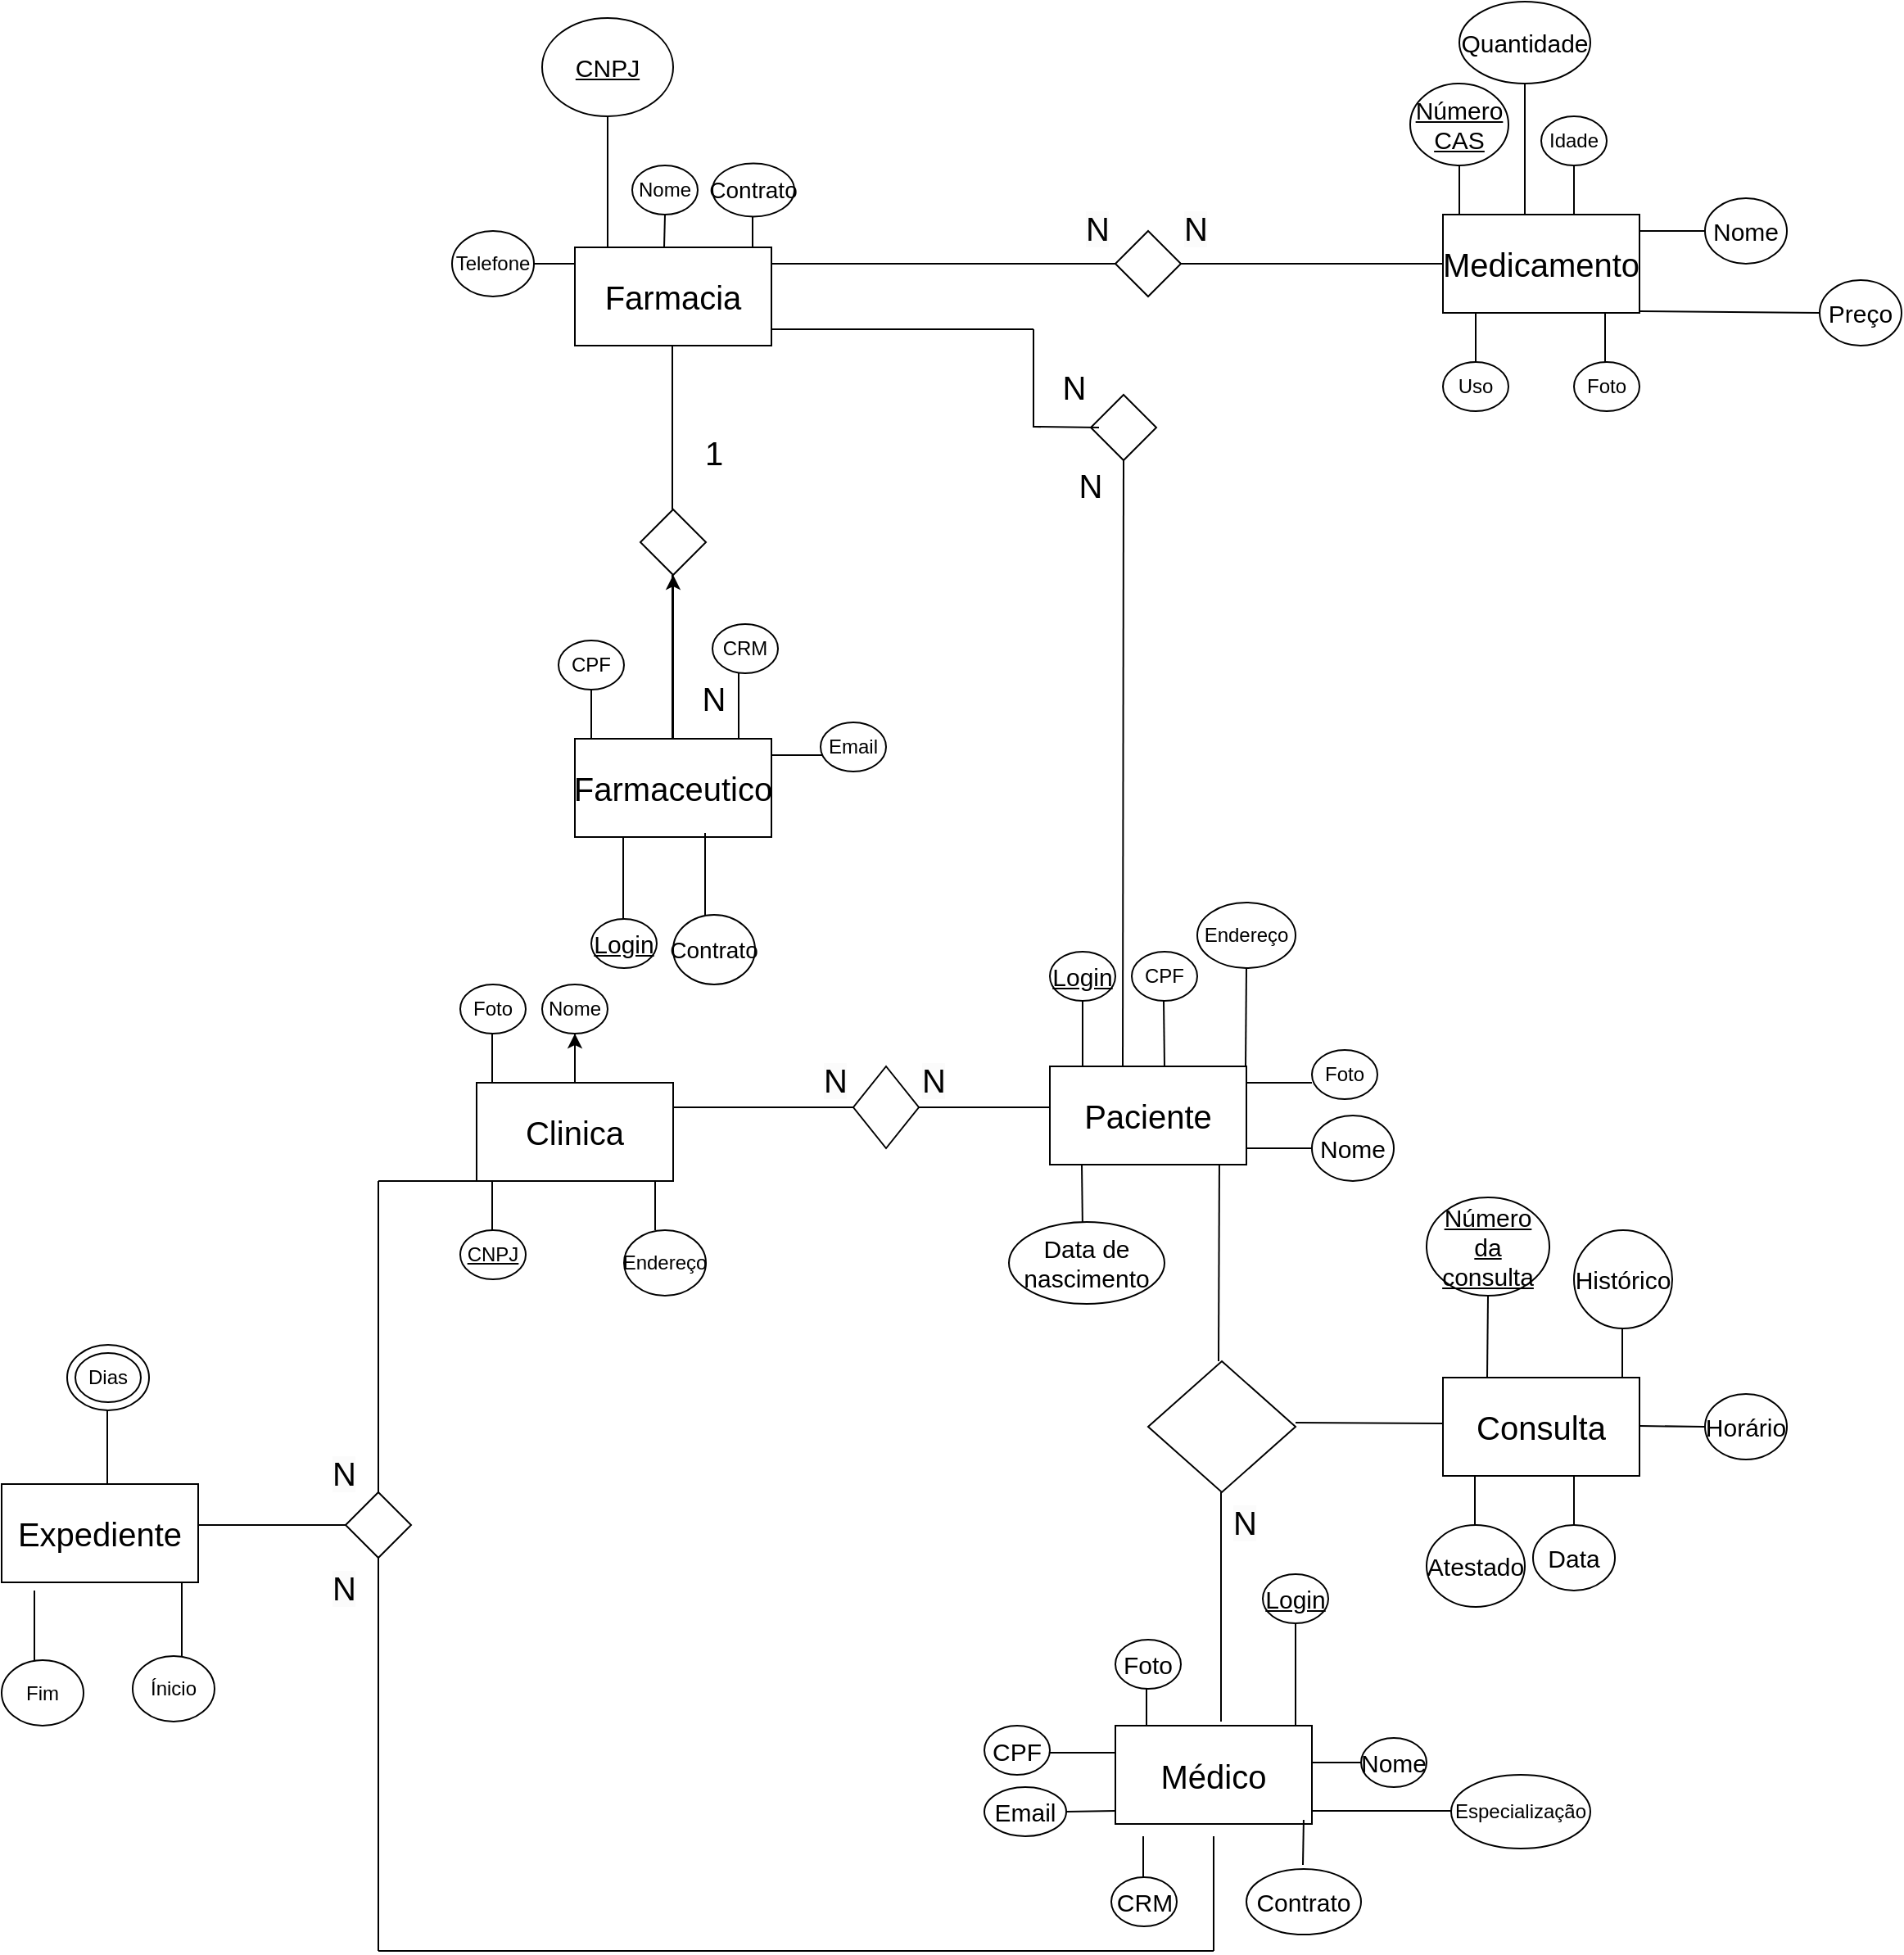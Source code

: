 <mxfile version="21.7.5" type="google">
  <diagram name="Página-1" id="SZbrt6W7kSed7yBIBF_c">
    <mxGraphModel grid="1" page="1" gridSize="10" guides="1" tooltips="1" connect="1" arrows="1" fold="1" pageScale="1" pageWidth="2500" pageHeight="2500" math="0" shadow="0">
      <root>
        <mxCell id="0" />
        <mxCell id="1" parent="0" />
        <mxCell id="m9rpBUw8iEtiCOr8ePLz-1" value="" style="rounded=0;whiteSpace=wrap;html=1;" vertex="1" parent="1">
          <mxGeometry x="330" y="450" width="120" height="60" as="geometry" />
        </mxCell>
        <mxCell id="m9rpBUw8iEtiCOr8ePLz-5" value="" style="edgeStyle=orthogonalEdgeStyle;rounded=0;orthogonalLoop=1;jettySize=auto;html=1;" edge="1" parent="1" source="m9rpBUw8iEtiCOr8ePLz-2" target="m9rpBUw8iEtiCOr8ePLz-4">
          <mxGeometry relative="1" as="geometry" />
        </mxCell>
        <mxCell id="m9rpBUw8iEtiCOr8ePLz-2" value="&lt;font style=&quot;font-size: 20px;&quot;&gt;Farmaceutico&lt;br&gt;&lt;/font&gt;" style="rounded=0;whiteSpace=wrap;html=1;" vertex="1" parent="1">
          <mxGeometry x="330" y="450" width="120" height="60" as="geometry" />
        </mxCell>
        <mxCell id="m9rpBUw8iEtiCOr8ePLz-3" value="" style="endArrow=none;html=1;rounded=0;" edge="1" parent="1">
          <mxGeometry width="50" height="50" relative="1" as="geometry">
            <mxPoint x="389.5" y="450" as="sourcePoint" />
            <mxPoint x="389.5" y="350" as="targetPoint" />
          </mxGeometry>
        </mxCell>
        <mxCell id="m9rpBUw8iEtiCOr8ePLz-4" value="" style="rhombus;whiteSpace=wrap;html=1;" vertex="1" parent="1">
          <mxGeometry x="370" y="310" width="40" height="40" as="geometry" />
        </mxCell>
        <mxCell id="m9rpBUw8iEtiCOr8ePLz-6" value="&lt;font style=&quot;font-size: 20px;&quot;&gt;N&lt;/font&gt;" style="text;strokeColor=none;align=center;fillColor=none;html=1;verticalAlign=middle;whiteSpace=wrap;rounded=0;" vertex="1" parent="1">
          <mxGeometry x="380" y="400" width="70" height="50" as="geometry" />
        </mxCell>
        <mxCell id="m9rpBUw8iEtiCOr8ePLz-8" value="&lt;span style=&quot;font-size: 20px;&quot;&gt;1&lt;/span&gt;" style="text;strokeColor=none;align=center;fillColor=none;html=1;verticalAlign=middle;whiteSpace=wrap;rounded=0;" vertex="1" parent="1">
          <mxGeometry x="380" y="250" width="70" height="50" as="geometry" />
        </mxCell>
        <mxCell id="m9rpBUw8iEtiCOr8ePLz-9" value="" style="endArrow=none;html=1;rounded=0;" edge="1" parent="1">
          <mxGeometry width="50" height="50" relative="1" as="geometry">
            <mxPoint x="389.5" y="310" as="sourcePoint" />
            <mxPoint x="389.5" y="210" as="targetPoint" />
          </mxGeometry>
        </mxCell>
        <mxCell id="m9rpBUw8iEtiCOr8ePLz-11" value="&lt;font style=&quot;font-size: 20px;&quot;&gt;Farmacia&lt;br&gt;&lt;/font&gt;" style="rounded=0;whiteSpace=wrap;html=1;" vertex="1" parent="1">
          <mxGeometry x="330" y="150" width="120" height="60" as="geometry" />
        </mxCell>
        <mxCell id="m9rpBUw8iEtiCOr8ePLz-17" value="" style="endArrow=none;html=1;rounded=0;entryX=0.5;entryY=1;entryDx=0;entryDy=0;" edge="1" parent="1" target="m9rpBUw8iEtiCOr8ePLz-18">
          <mxGeometry width="50" height="50" relative="1" as="geometry">
            <mxPoint x="350" y="150" as="sourcePoint" />
            <mxPoint x="350" y="120" as="targetPoint" />
          </mxGeometry>
        </mxCell>
        <mxCell id="m9rpBUw8iEtiCOr8ePLz-18" value="&lt;span style=&quot;font-size: 15px;&quot;&gt;&lt;u&gt;CNPJ&lt;/u&gt;&lt;/span&gt;" style="ellipse;whiteSpace=wrap;html=1;" vertex="1" parent="1">
          <mxGeometry x="310" y="10" width="80" height="60" as="geometry" />
        </mxCell>
        <mxCell id="m9rpBUw8iEtiCOr8ePLz-20" value="" style="endArrow=none;html=1;rounded=0;" edge="1" parent="1" target="m9rpBUw8iEtiCOr8ePLz-21">
          <mxGeometry width="50" height="50" relative="1" as="geometry">
            <mxPoint x="340" y="450" as="sourcePoint" />
            <mxPoint x="340" y="410" as="targetPoint" />
          </mxGeometry>
        </mxCell>
        <mxCell id="m9rpBUw8iEtiCOr8ePLz-21" value="CPF" style="ellipse;whiteSpace=wrap;html=1;" vertex="1" parent="1">
          <mxGeometry x="320" y="390" width="40" height="30" as="geometry" />
        </mxCell>
        <mxCell id="m9rpBUw8iEtiCOr8ePLz-24" value="" style="endArrow=none;html=1;rounded=0;" edge="1" parent="1">
          <mxGeometry width="50" height="50" relative="1" as="geometry">
            <mxPoint x="359.5" y="560" as="sourcePoint" />
            <mxPoint x="359.5" y="510" as="targetPoint" />
          </mxGeometry>
        </mxCell>
        <mxCell id="m9rpBUw8iEtiCOr8ePLz-25" value="&lt;font style=&quot;font-size: 14px;&quot;&gt;Contrato&lt;/font&gt;" style="ellipse;whiteSpace=wrap;html=1;" vertex="1" parent="1">
          <mxGeometry x="390" y="557.5" width="50" height="42.5" as="geometry" />
        </mxCell>
        <mxCell id="m9rpBUw8iEtiCOr8ePLz-26" value="&lt;font style=&quot;font-size: 15px;&quot;&gt;&lt;u&gt;Login&lt;/u&gt;&lt;/font&gt;" style="ellipse;whiteSpace=wrap;html=1;" vertex="1" parent="1">
          <mxGeometry x="340" y="560" width="40" height="30" as="geometry" />
        </mxCell>
        <mxCell id="m9rpBUw8iEtiCOr8ePLz-27" value="" style="endArrow=none;html=1;rounded=0;" edge="1" parent="1">
          <mxGeometry width="50" height="50" relative="1" as="geometry">
            <mxPoint x="409.5" y="557.5" as="sourcePoint" />
            <mxPoint x="409.5" y="507.5" as="targetPoint" />
          </mxGeometry>
        </mxCell>
        <mxCell id="m9rpBUw8iEtiCOr8ePLz-30" value="" style="endArrow=none;html=1;rounded=0;" edge="1" parent="1">
          <mxGeometry width="50" height="50" relative="1" as="geometry">
            <mxPoint x="430" y="450" as="sourcePoint" />
            <mxPoint x="430" y="410" as="targetPoint" />
          </mxGeometry>
        </mxCell>
        <mxCell id="m9rpBUw8iEtiCOr8ePLz-31" value="CRM" style="ellipse;whiteSpace=wrap;html=1;" vertex="1" parent="1">
          <mxGeometry x="414" y="380" width="40" height="30" as="geometry" />
        </mxCell>
        <mxCell id="m9rpBUw8iEtiCOr8ePLz-32" value="" style="endArrow=none;html=1;rounded=0;" edge="1" parent="1">
          <mxGeometry width="50" height="50" relative="1" as="geometry">
            <mxPoint x="450" y="460" as="sourcePoint" />
            <mxPoint x="490" y="460" as="targetPoint" />
          </mxGeometry>
        </mxCell>
        <mxCell id="m9rpBUw8iEtiCOr8ePLz-34" value="Email" style="ellipse;whiteSpace=wrap;html=1;" vertex="1" parent="1">
          <mxGeometry x="480" y="440" width="40" height="30" as="geometry" />
        </mxCell>
        <mxCell id="m9rpBUw8iEtiCOr8ePLz-52" value="" style="edgeStyle=orthogonalEdgeStyle;rounded=0;orthogonalLoop=1;jettySize=auto;html=1;" edge="1" parent="1" source="m9rpBUw8iEtiCOr8ePLz-42" target="m9rpBUw8iEtiCOr8ePLz-47">
          <mxGeometry relative="1" as="geometry" />
        </mxCell>
        <mxCell id="m9rpBUw8iEtiCOr8ePLz-42" value="&lt;font style=&quot;font-size: 20px;&quot;&gt;Clinica&lt;br&gt;&lt;/font&gt;" style="rounded=0;whiteSpace=wrap;html=1;" vertex="1" parent="1">
          <mxGeometry x="270" y="660" width="120" height="60" as="geometry" />
        </mxCell>
        <mxCell id="m9rpBUw8iEtiCOr8ePLz-43" value="" style="endArrow=none;html=1;rounded=0;" edge="1" parent="1">
          <mxGeometry width="50" height="50" relative="1" as="geometry">
            <mxPoint x="279.5" y="660" as="sourcePoint" />
            <mxPoint x="279.5" y="630" as="targetPoint" />
          </mxGeometry>
        </mxCell>
        <mxCell id="m9rpBUw8iEtiCOr8ePLz-45" value="Foto" style="ellipse;whiteSpace=wrap;html=1;" vertex="1" parent="1">
          <mxGeometry x="260" y="600" width="40" height="30" as="geometry" />
        </mxCell>
        <mxCell id="m9rpBUw8iEtiCOr8ePLz-47" value="Nome" style="ellipse;whiteSpace=wrap;html=1;" vertex="1" parent="1">
          <mxGeometry x="310" y="600" width="40" height="30" as="geometry" />
        </mxCell>
        <mxCell id="m9rpBUw8iEtiCOr8ePLz-50" value="" style="endArrow=none;html=1;rounded=0;verticalAlign=middle;labelBorderColor=default;" edge="1" parent="1">
          <mxGeometry width="50" height="50" relative="1" as="geometry">
            <mxPoint x="330" y="660" as="sourcePoint" />
            <mxPoint x="330" y="630" as="targetPoint" />
            <Array as="points" />
          </mxGeometry>
        </mxCell>
        <mxCell id="m9rpBUw8iEtiCOr8ePLz-51" value="Endereço" style="ellipse;whiteSpace=wrap;html=1;" vertex="1" parent="1">
          <mxGeometry x="360" y="750" width="50" height="40" as="geometry" />
        </mxCell>
        <mxCell id="m9rpBUw8iEtiCOr8ePLz-53" value="" style="endArrow=none;html=1;rounded=0;" edge="1" parent="1">
          <mxGeometry width="50" height="50" relative="1" as="geometry">
            <mxPoint x="379" y="750" as="sourcePoint" />
            <mxPoint x="379" y="720" as="targetPoint" />
          </mxGeometry>
        </mxCell>
        <mxCell id="m9rpBUw8iEtiCOr8ePLz-57" value="" style="endArrow=none;html=1;rounded=0;" edge="1" parent="1">
          <mxGeometry width="50" height="50" relative="1" as="geometry">
            <mxPoint x="279.5" y="750" as="sourcePoint" />
            <mxPoint x="279.5" y="720" as="targetPoint" />
          </mxGeometry>
        </mxCell>
        <mxCell id="m9rpBUw8iEtiCOr8ePLz-58" value="&lt;u&gt;CNPJ&lt;/u&gt;" style="ellipse;whiteSpace=wrap;html=1;" vertex="1" parent="1">
          <mxGeometry x="260" y="750" width="40" height="30" as="geometry" />
        </mxCell>
        <mxCell id="m9rpBUw8iEtiCOr8ePLz-87" value="" style="endArrow=none;html=1;rounded=0;" edge="1" parent="1" source="m9rpBUw8iEtiCOr8ePLz-88">
          <mxGeometry width="50" height="50" relative="1" as="geometry">
            <mxPoint x="450" y="160" as="sourcePoint" />
            <mxPoint x="860" y="160" as="targetPoint" />
          </mxGeometry>
        </mxCell>
        <mxCell id="m9rpBUw8iEtiCOr8ePLz-89" value="" style="endArrow=none;html=1;rounded=0;" edge="1" parent="1" target="m9rpBUw8iEtiCOr8ePLz-88">
          <mxGeometry width="50" height="50" relative="1" as="geometry">
            <mxPoint x="450" y="160" as="sourcePoint" />
            <mxPoint x="860" y="160" as="targetPoint" />
          </mxGeometry>
        </mxCell>
        <mxCell id="m9rpBUw8iEtiCOr8ePLz-88" value="" style="rhombus;whiteSpace=wrap;html=1;" vertex="1" parent="1">
          <mxGeometry x="660" y="140" width="40" height="40" as="geometry" />
        </mxCell>
        <mxCell id="m9rpBUw8iEtiCOr8ePLz-91" value="&lt;span style=&quot;color: rgb(0, 0, 0); font-family: Helvetica; font-size: 20px; font-style: normal; font-variant-ligatures: normal; font-variant-caps: normal; font-weight: 400; letter-spacing: normal; orphans: 2; text-align: center; text-indent: 0px; text-transform: none; widows: 2; word-spacing: 0px; -webkit-text-stroke-width: 0px; background-color: rgb(251, 251, 251); text-decoration-thickness: initial; text-decoration-style: initial; text-decoration-color: initial; float: none; display: inline !important;&quot;&gt;N&lt;/span&gt;" style="text;whiteSpace=wrap;html=1;" vertex="1" parent="1">
          <mxGeometry x="640" y="120" width="50" height="50" as="geometry" />
        </mxCell>
        <mxCell id="m9rpBUw8iEtiCOr8ePLz-92" value="&lt;span style=&quot;color: rgb(0, 0, 0); font-family: Helvetica; font-size: 20px; font-style: normal; font-variant-ligatures: normal; font-variant-caps: normal; font-weight: 400; letter-spacing: normal; orphans: 2; text-align: center; text-indent: 0px; text-transform: none; widows: 2; word-spacing: 0px; -webkit-text-stroke-width: 0px; background-color: rgb(251, 251, 251); text-decoration-thickness: initial; text-decoration-style: initial; text-decoration-color: initial; float: none; display: inline !important;&quot;&gt;N&lt;/span&gt;" style="text;whiteSpace=wrap;html=1;" vertex="1" parent="1">
          <mxGeometry x="700" y="120" width="50" height="50" as="geometry" />
        </mxCell>
        <mxCell id="m9rpBUw8iEtiCOr8ePLz-93" value="&lt;font style=&quot;font-size: 20px;&quot;&gt;Medicamento&lt;br&gt;&lt;/font&gt;" style="rounded=0;whiteSpace=wrap;html=1;" vertex="1" parent="1">
          <mxGeometry x="860" y="130" width="120" height="60" as="geometry" />
        </mxCell>
        <mxCell id="m9rpBUw8iEtiCOr8ePLz-94" value="" style="endArrow=none;html=1;rounded=0;" edge="1" parent="1">
          <mxGeometry width="50" height="50" relative="1" as="geometry">
            <mxPoint x="870" y="130" as="sourcePoint" />
            <mxPoint x="870" y="100" as="targetPoint" />
          </mxGeometry>
        </mxCell>
        <mxCell id="m9rpBUw8iEtiCOr8ePLz-96" value="&lt;span style=&quot;font-size: 15px;&quot;&gt;&lt;u&gt;Número CAS&lt;/u&gt;&lt;/span&gt;" style="ellipse;whiteSpace=wrap;html=1;" vertex="1" parent="1">
          <mxGeometry x="840" y="50" width="60" height="50" as="geometry" />
        </mxCell>
        <mxCell id="m9rpBUw8iEtiCOr8ePLz-97" value="" style="endArrow=none;html=1;rounded=0;" edge="1" parent="1">
          <mxGeometry width="50" height="50" relative="1" as="geometry">
            <mxPoint x="940" y="130" as="sourcePoint" />
            <mxPoint x="940" y="100" as="targetPoint" />
          </mxGeometry>
        </mxCell>
        <mxCell id="m9rpBUw8iEtiCOr8ePLz-100" value="Idade" style="ellipse;whiteSpace=wrap;html=1;" vertex="1" parent="1">
          <mxGeometry x="920" y="70" width="40" height="30" as="geometry" />
        </mxCell>
        <mxCell id="m9rpBUw8iEtiCOr8ePLz-101" value="&lt;span style=&quot;font-size: 15px;&quot;&gt;Quantidade&lt;/span&gt;" style="ellipse;whiteSpace=wrap;html=1;" vertex="1" parent="1">
          <mxGeometry x="870" width="80" height="50" as="geometry" />
        </mxCell>
        <mxCell id="m9rpBUw8iEtiCOr8ePLz-102" value="" style="endArrow=none;html=1;rounded=0;entryX=0.5;entryY=1;entryDx=0;entryDy=0;" edge="1" parent="1" target="m9rpBUw8iEtiCOr8ePLz-101">
          <mxGeometry width="50" height="50" relative="1" as="geometry">
            <mxPoint x="910" y="130" as="sourcePoint" />
            <mxPoint x="910" y="60" as="targetPoint" />
          </mxGeometry>
        </mxCell>
        <mxCell id="m9rpBUw8iEtiCOr8ePLz-103" value="" style="endArrow=none;html=1;rounded=0;" edge="1" parent="1">
          <mxGeometry width="50" height="50" relative="1" as="geometry">
            <mxPoint x="980" y="140" as="sourcePoint" />
            <mxPoint x="1020" y="140" as="targetPoint" />
          </mxGeometry>
        </mxCell>
        <mxCell id="m9rpBUw8iEtiCOr8ePLz-104" value="&lt;span style=&quot;font-size: 15px;&quot;&gt;Nome&lt;/span&gt;" style="ellipse;whiteSpace=wrap;html=1;" vertex="1" parent="1">
          <mxGeometry x="1020" y="120" width="50" height="40" as="geometry" />
        </mxCell>
        <mxCell id="m9rpBUw8iEtiCOr8ePLz-105" value="" style="endArrow=none;html=1;rounded=0;" edge="1" parent="1">
          <mxGeometry width="50" height="50" relative="1" as="geometry">
            <mxPoint x="880" y="220" as="sourcePoint" />
            <mxPoint x="880" y="190" as="targetPoint" />
          </mxGeometry>
        </mxCell>
        <mxCell id="m9rpBUw8iEtiCOr8ePLz-106" value="" style="endArrow=none;html=1;rounded=0;" edge="1" parent="1">
          <mxGeometry width="50" height="50" relative="1" as="geometry">
            <mxPoint x="959" y="220" as="sourcePoint" />
            <mxPoint x="959" y="190" as="targetPoint" />
          </mxGeometry>
        </mxCell>
        <mxCell id="m9rpBUw8iEtiCOr8ePLz-107" value="Uso" style="ellipse;whiteSpace=wrap;html=1;" vertex="1" parent="1">
          <mxGeometry x="860" y="220" width="40" height="30" as="geometry" />
        </mxCell>
        <mxCell id="m9rpBUw8iEtiCOr8ePLz-108" value="Foto" style="ellipse;whiteSpace=wrap;html=1;" vertex="1" parent="1">
          <mxGeometry x="940" y="220" width="40" height="30" as="geometry" />
        </mxCell>
        <mxCell id="m9rpBUw8iEtiCOr8ePLz-114" value="" style="endArrow=none;html=1;rounded=0;" edge="1" parent="1">
          <mxGeometry width="50" height="50" relative="1" as="geometry">
            <mxPoint x="640" y="660" as="sourcePoint" />
            <mxPoint x="640" y="607.5" as="targetPoint" />
          </mxGeometry>
        </mxCell>
        <mxCell id="m9rpBUw8iEtiCOr8ePLz-115" value="" style="endArrow=none;html=1;rounded=0;" edge="1" parent="1" source="m9rpBUw8iEtiCOr8ePLz-123">
          <mxGeometry width="50" height="50" relative="1" as="geometry">
            <mxPoint x="390" y="675" as="sourcePoint" />
            <mxPoint x="620" y="675" as="targetPoint" />
          </mxGeometry>
        </mxCell>
        <mxCell id="m9rpBUw8iEtiCOr8ePLz-124" value="" style="endArrow=none;html=1;rounded=0;" edge="1" parent="1" target="m9rpBUw8iEtiCOr8ePLz-123">
          <mxGeometry width="50" height="50" relative="1" as="geometry">
            <mxPoint x="390" y="675" as="sourcePoint" />
            <mxPoint x="620" y="675" as="targetPoint" />
          </mxGeometry>
        </mxCell>
        <mxCell id="m9rpBUw8iEtiCOr8ePLz-123" value="" style="rhombus;whiteSpace=wrap;html=1;" vertex="1" parent="1">
          <mxGeometry x="500" y="650" width="40" height="50" as="geometry" />
        </mxCell>
        <mxCell id="m9rpBUw8iEtiCOr8ePLz-126" value="&lt;font style=&quot;font-size: 20px;&quot;&gt;Paciente&lt;br&gt;&lt;/font&gt;" style="rounded=0;whiteSpace=wrap;html=1;" vertex="1" parent="1">
          <mxGeometry x="620" y="650" width="120" height="60" as="geometry" />
        </mxCell>
        <mxCell id="m9rpBUw8iEtiCOr8ePLz-127" value="&lt;span style=&quot;color: rgb(0, 0, 0); font-family: Helvetica; font-size: 20px; font-style: normal; font-variant-ligatures: normal; font-variant-caps: normal; font-weight: 400; letter-spacing: normal; orphans: 2; text-align: center; text-indent: 0px; text-transform: none; widows: 2; word-spacing: 0px; -webkit-text-stroke-width: 0px; background-color: rgb(251, 251, 251); text-decoration-thickness: initial; text-decoration-style: initial; text-decoration-color: initial; float: none; display: inline !important;&quot;&gt;N&lt;/span&gt;" style="text;whiteSpace=wrap;html=1;" vertex="1" parent="1">
          <mxGeometry x="480" y="640" width="20" height="50" as="geometry" />
        </mxCell>
        <mxCell id="m9rpBUw8iEtiCOr8ePLz-128" value="&lt;span style=&quot;color: rgb(0, 0, 0); font-family: Helvetica; font-size: 20px; font-style: normal; font-variant-ligatures: normal; font-variant-caps: normal; font-weight: 400; letter-spacing: normal; orphans: 2; text-align: center; text-indent: 0px; text-transform: none; widows: 2; word-spacing: 0px; -webkit-text-stroke-width: 0px; background-color: rgb(251, 251, 251); text-decoration-thickness: initial; text-decoration-style: initial; text-decoration-color: initial; float: none; display: inline !important;&quot;&gt;N&lt;/span&gt;" style="text;whiteSpace=wrap;html=1;" vertex="1" parent="1">
          <mxGeometry x="540" y="640" width="50" height="50" as="geometry" />
        </mxCell>
        <mxCell id="m9rpBUw8iEtiCOr8ePLz-131" value="&lt;font style=&quot;font-size: 15px;&quot;&gt;&lt;u&gt;Login&lt;/u&gt;&lt;/font&gt;" style="ellipse;whiteSpace=wrap;html=1;" vertex="1" parent="1">
          <mxGeometry x="620" y="580" width="40" height="30" as="geometry" />
        </mxCell>
        <mxCell id="m9rpBUw8iEtiCOr8ePLz-132" value="CPF" style="ellipse;whiteSpace=wrap;html=1;" vertex="1" parent="1">
          <mxGeometry x="670" y="580" width="40" height="30" as="geometry" />
        </mxCell>
        <mxCell id="m9rpBUw8iEtiCOr8ePLz-133" value="" style="endArrow=none;html=1;rounded=0;" edge="1" parent="1">
          <mxGeometry width="50" height="50" relative="1" as="geometry">
            <mxPoint x="690" y="650" as="sourcePoint" />
            <mxPoint x="689.5" y="610" as="targetPoint" />
          </mxGeometry>
        </mxCell>
        <mxCell id="m9rpBUw8iEtiCOr8ePLz-135" value="" style="endArrow=none;html=1;rounded=0;" edge="1" parent="1">
          <mxGeometry width="50" height="50" relative="1" as="geometry">
            <mxPoint x="664.5" y="650" as="sourcePoint" />
            <mxPoint x="665" y="280" as="targetPoint" />
          </mxGeometry>
        </mxCell>
        <mxCell id="m9rpBUw8iEtiCOr8ePLz-136" value="" style="rhombus;whiteSpace=wrap;html=1;" vertex="1" parent="1">
          <mxGeometry x="645" y="240" width="40" height="40" as="geometry" />
        </mxCell>
        <mxCell id="m9rpBUw8iEtiCOr8ePLz-137" value="" style="endArrow=none;html=1;rounded=0;entryX=1;entryY=0.833;entryDx=0;entryDy=0;entryPerimeter=0;" edge="1" parent="1" target="m9rpBUw8iEtiCOr8ePLz-11">
          <mxGeometry width="50" height="50" relative="1" as="geometry">
            <mxPoint x="610" y="200" as="sourcePoint" />
            <mxPoint x="470" y="200" as="targetPoint" />
          </mxGeometry>
        </mxCell>
        <mxCell id="m9rpBUw8iEtiCOr8ePLz-138" value="" style="endArrow=none;html=1;rounded=0;" edge="1" parent="1">
          <mxGeometry width="50" height="50" relative="1" as="geometry">
            <mxPoint x="610" y="260" as="sourcePoint" />
            <mxPoint x="610" y="200" as="targetPoint" />
          </mxGeometry>
        </mxCell>
        <mxCell id="m9rpBUw8iEtiCOr8ePLz-139" value="" style="endArrow=none;html=1;rounded=0;entryX=0.125;entryY=0.5;entryDx=0;entryDy=0;entryPerimeter=0;" edge="1" parent="1" target="m9rpBUw8iEtiCOr8ePLz-136">
          <mxGeometry width="50" height="50" relative="1" as="geometry">
            <mxPoint x="610" y="259.5" as="sourcePoint" />
            <mxPoint x="640" y="259.5" as="targetPoint" />
          </mxGeometry>
        </mxCell>
        <mxCell id="m9rpBUw8iEtiCOr8ePLz-144" value="&lt;font style=&quot;font-size: 20px;&quot;&gt;N&lt;/font&gt;" style="text;strokeColor=none;align=center;fillColor=none;html=1;verticalAlign=middle;whiteSpace=wrap;rounded=0;" vertex="1" parent="1">
          <mxGeometry x="600" y="210" width="70" height="50" as="geometry" />
        </mxCell>
        <mxCell id="m9rpBUw8iEtiCOr8ePLz-145" value="&lt;font style=&quot;font-size: 20px;&quot;&gt;N&lt;/font&gt;" style="text;strokeColor=none;align=center;fillColor=none;html=1;verticalAlign=middle;whiteSpace=wrap;rounded=0;" vertex="1" parent="1">
          <mxGeometry x="600" y="270" width="90" height="50" as="geometry" />
        </mxCell>
        <mxCell id="m9rpBUw8iEtiCOr8ePLz-146" value="" style="endArrow=none;html=1;rounded=0;" edge="1" parent="1">
          <mxGeometry width="50" height="50" relative="1" as="geometry">
            <mxPoint x="640" y="750" as="sourcePoint" />
            <mxPoint x="639.5" y="710" as="targetPoint" />
          </mxGeometry>
        </mxCell>
        <mxCell id="m9rpBUw8iEtiCOr8ePLz-147" value="&lt;span style=&quot;font-size: 15px;&quot;&gt;Data de nascimento&lt;/span&gt;" style="ellipse;whiteSpace=wrap;html=1;" vertex="1" parent="1">
          <mxGeometry x="595" y="745" width="95" height="50" as="geometry" />
        </mxCell>
        <mxCell id="m9rpBUw8iEtiCOr8ePLz-149" value="" style="endArrow=none;html=1;rounded=0;" edge="1" parent="1">
          <mxGeometry width="50" height="50" relative="1" as="geometry">
            <mxPoint x="723" y="830" as="sourcePoint" />
            <mxPoint x="723.48" y="710" as="targetPoint" />
          </mxGeometry>
        </mxCell>
        <mxCell id="m9rpBUw8iEtiCOr8ePLz-153" value="" style="rhombus;whiteSpace=wrap;html=1;" vertex="1" parent="1">
          <mxGeometry x="680" y="830" width="90" height="80" as="geometry" />
        </mxCell>
        <mxCell id="m9rpBUw8iEtiCOr8ePLz-155" value="" style="endArrow=none;html=1;rounded=0;" edge="1" parent="1">
          <mxGeometry width="50" height="50" relative="1" as="geometry">
            <mxPoint x="724.5" y="1050" as="sourcePoint" />
            <mxPoint x="724.5" y="910" as="targetPoint" />
          </mxGeometry>
        </mxCell>
        <mxCell id="m9rpBUw8iEtiCOr8ePLz-170" value="" style="endArrow=none;html=1;rounded=0;" edge="1" parent="1">
          <mxGeometry width="50" height="50" relative="1" as="geometry">
            <mxPoint x="780" y="700" as="sourcePoint" />
            <mxPoint x="740" y="700" as="targetPoint" />
          </mxGeometry>
        </mxCell>
        <mxCell id="m9rpBUw8iEtiCOr8ePLz-172" value="&lt;span style=&quot;font-size: 15px;&quot;&gt;Nome&lt;/span&gt;" style="ellipse;whiteSpace=wrap;html=1;" vertex="1" parent="1">
          <mxGeometry x="780" y="680" width="50" height="40" as="geometry" />
        </mxCell>
        <mxCell id="m9rpBUw8iEtiCOr8ePLz-173" value="" style="endArrow=none;html=1;rounded=0;" edge="1" parent="1">
          <mxGeometry width="50" height="50" relative="1" as="geometry">
            <mxPoint x="780" y="660" as="sourcePoint" />
            <mxPoint x="740" y="660" as="targetPoint" />
          </mxGeometry>
        </mxCell>
        <mxCell id="m9rpBUw8iEtiCOr8ePLz-174" value="Foto" style="ellipse;whiteSpace=wrap;html=1;" vertex="1" parent="1">
          <mxGeometry x="780" y="640" width="40" height="30" as="geometry" />
        </mxCell>
        <mxCell id="m9rpBUw8iEtiCOr8ePLz-175" value="" style="endArrow=none;html=1;rounded=0;entryX=0.5;entryY=1;entryDx=0;entryDy=0;" edge="1" parent="1" target="m9rpBUw8iEtiCOr8ePLz-176">
          <mxGeometry width="50" height="50" relative="1" as="geometry">
            <mxPoint x="739.5" y="650" as="sourcePoint" />
            <mxPoint x="739.5" y="610" as="targetPoint" />
          </mxGeometry>
        </mxCell>
        <mxCell id="m9rpBUw8iEtiCOr8ePLz-176" value="Endereço" style="ellipse;whiteSpace=wrap;html=1;" vertex="1" parent="1">
          <mxGeometry x="710" y="550" width="60" height="40" as="geometry" />
        </mxCell>
        <mxCell id="m9rpBUw8iEtiCOr8ePLz-177" value="&lt;font style=&quot;font-size: 20px;&quot;&gt;Médico&lt;br&gt;&lt;/font&gt;" style="rounded=0;whiteSpace=wrap;html=1;" vertex="1" parent="1">
          <mxGeometry x="660" y="1052.5" width="120" height="60" as="geometry" />
        </mxCell>
        <mxCell id="m9rpBUw8iEtiCOr8ePLz-178" value="" style="endArrow=none;html=1;rounded=0;" edge="1" parent="1">
          <mxGeometry width="50" height="50" relative="1" as="geometry">
            <mxPoint x="720" y="1190" as="sourcePoint" />
            <mxPoint x="720" y="1120" as="targetPoint" />
          </mxGeometry>
        </mxCell>
        <mxCell id="m9rpBUw8iEtiCOr8ePLz-179" value="" style="endArrow=none;html=1;rounded=0;" edge="1" parent="1">
          <mxGeometry width="50" height="50" relative="1" as="geometry">
            <mxPoint x="210" y="1190" as="sourcePoint" />
            <mxPoint x="720" y="1190" as="targetPoint" />
          </mxGeometry>
        </mxCell>
        <mxCell id="m9rpBUw8iEtiCOr8ePLz-180" value="" style="endArrow=none;html=1;rounded=0;" edge="1" parent="1" source="m9rpBUw8iEtiCOr8ePLz-182">
          <mxGeometry width="50" height="50" relative="1" as="geometry">
            <mxPoint x="210" y="1190" as="sourcePoint" />
            <mxPoint x="210" y="720" as="targetPoint" />
          </mxGeometry>
        </mxCell>
        <mxCell id="m9rpBUw8iEtiCOr8ePLz-181" value="" style="endArrow=none;html=1;rounded=0;" edge="1" parent="1">
          <mxGeometry width="50" height="50" relative="1" as="geometry">
            <mxPoint x="210" y="720" as="sourcePoint" />
            <mxPoint x="270" y="720" as="targetPoint" />
          </mxGeometry>
        </mxCell>
        <mxCell id="m9rpBUw8iEtiCOr8ePLz-184" value="" style="endArrow=none;html=1;rounded=0;" edge="1" parent="1" target="m9rpBUw8iEtiCOr8ePLz-182">
          <mxGeometry width="50" height="50" relative="1" as="geometry">
            <mxPoint x="210" y="1190" as="sourcePoint" />
            <mxPoint x="210" y="720" as="targetPoint" />
          </mxGeometry>
        </mxCell>
        <mxCell id="m9rpBUw8iEtiCOr8ePLz-182" value="" style="rhombus;whiteSpace=wrap;html=1;" vertex="1" parent="1">
          <mxGeometry x="190" y="910" width="40" height="40" as="geometry" />
        </mxCell>
        <mxCell id="m9rpBUw8iEtiCOr8ePLz-186" value="&lt;span style=&quot;color: rgb(0, 0, 0); font-family: Helvetica; font-size: 20px; font-style: normal; font-variant-ligatures: normal; font-variant-caps: normal; font-weight: 400; letter-spacing: normal; orphans: 2; text-align: center; text-indent: 0px; text-transform: none; widows: 2; word-spacing: 0px; -webkit-text-stroke-width: 0px; background-color: rgb(251, 251, 251); text-decoration-thickness: initial; text-decoration-style: initial; text-decoration-color: initial; float: none; display: inline !important;&quot;&gt;N&lt;/span&gt;" style="text;whiteSpace=wrap;html=1;" vertex="1" parent="1">
          <mxGeometry x="180" y="880" width="30" height="50" as="geometry" />
        </mxCell>
        <mxCell id="m9rpBUw8iEtiCOr8ePLz-187" value="&lt;span style=&quot;color: rgb(0, 0, 0); font-family: Helvetica; font-size: 20px; font-style: normal; font-variant-ligatures: normal; font-variant-caps: normal; font-weight: 400; letter-spacing: normal; orphans: 2; text-align: center; text-indent: 0px; text-transform: none; widows: 2; word-spacing: 0px; -webkit-text-stroke-width: 0px; background-color: rgb(251, 251, 251); text-decoration-thickness: initial; text-decoration-style: initial; text-decoration-color: initial; float: none; display: inline !important;&quot;&gt;N&lt;/span&gt;" style="text;whiteSpace=wrap;html=1;" vertex="1" parent="1">
          <mxGeometry x="180" y="950" width="30" height="50" as="geometry" />
        </mxCell>
        <mxCell id="m9rpBUw8iEtiCOr8ePLz-189" value="&lt;span style=&quot;font-size: 15px;&quot;&gt;Horário&lt;/span&gt;" style="ellipse;whiteSpace=wrap;html=1;" vertex="1" parent="1">
          <mxGeometry x="1020" y="850" width="50" height="40" as="geometry" />
        </mxCell>
        <mxCell id="m9rpBUw8iEtiCOr8ePLz-191" value="&lt;span style=&quot;font-size: 15px;&quot;&gt;Data&lt;/span&gt;" style="ellipse;whiteSpace=wrap;html=1;" vertex="1" parent="1">
          <mxGeometry x="915" y="930" width="50" height="40" as="geometry" />
        </mxCell>
        <mxCell id="m9rpBUw8iEtiCOr8ePLz-194" value="&lt;span style=&quot;font-size: 15px;&quot;&gt;Atestado&lt;/span&gt;" style="ellipse;whiteSpace=wrap;html=1;" vertex="1" parent="1">
          <mxGeometry x="850" y="930" width="60" height="50" as="geometry" />
        </mxCell>
        <mxCell id="m9rpBUw8iEtiCOr8ePLz-195" value="&lt;span style=&quot;font-size: 15px;&quot;&gt;&lt;u&gt;Número da consulta&lt;/u&gt;&lt;/span&gt;" style="ellipse;whiteSpace=wrap;html=1;" vertex="1" parent="1">
          <mxGeometry x="850" y="730" width="75" height="60" as="geometry" />
        </mxCell>
        <mxCell id="m9rpBUw8iEtiCOr8ePLz-197" value="&lt;span style=&quot;color: rgb(0, 0, 0); font-family: Helvetica; font-size: 20px; font-style: normal; font-variant-ligatures: normal; font-variant-caps: normal; font-weight: 400; letter-spacing: normal; orphans: 2; text-align: center; text-indent: 0px; text-transform: none; widows: 2; word-spacing: 0px; -webkit-text-stroke-width: 0px; background-color: rgb(251, 251, 251); text-decoration-thickness: initial; text-decoration-style: initial; text-decoration-color: initial; float: none; display: inline !important;&quot;&gt;N&lt;/span&gt;" style="text;whiteSpace=wrap;html=1;" vertex="1" parent="1">
          <mxGeometry x="730" y="910" width="50" height="50" as="geometry" />
        </mxCell>
        <mxCell id="m9rpBUw8iEtiCOr8ePLz-199" value="" style="endArrow=none;html=1;rounded=0;" edge="1" parent="1">
          <mxGeometry width="50" height="50" relative="1" as="geometry">
            <mxPoint x="770" y="1052.5" as="sourcePoint" />
            <mxPoint x="770" y="982.5" as="targetPoint" />
          </mxGeometry>
        </mxCell>
        <mxCell id="m9rpBUw8iEtiCOr8ePLz-200" value="&lt;font style=&quot;font-size: 15px;&quot;&gt;&lt;u&gt;Login&lt;/u&gt;&lt;/font&gt;" style="ellipse;whiteSpace=wrap;html=1;" vertex="1" parent="1">
          <mxGeometry x="750" y="960" width="40" height="30" as="geometry" />
        </mxCell>
        <mxCell id="m9rpBUw8iEtiCOr8ePLz-201" value="&lt;span style=&quot;font-size: 15px;&quot;&gt;Nome&lt;/span&gt;" style="ellipse;whiteSpace=wrap;html=1;" vertex="1" parent="1">
          <mxGeometry x="810" y="1060" width="40" height="30" as="geometry" />
        </mxCell>
        <mxCell id="m9rpBUw8iEtiCOr8ePLz-202" value="" style="endArrow=none;html=1;rounded=0;" edge="1" parent="1">
          <mxGeometry width="50" height="50" relative="1" as="geometry">
            <mxPoint x="620" y="1069" as="sourcePoint" />
            <mxPoint x="660" y="1069" as="targetPoint" />
          </mxGeometry>
        </mxCell>
        <mxCell id="m9rpBUw8iEtiCOr8ePLz-203" value="" style="endArrow=none;html=1;rounded=0;entryX=0.958;entryY=0.958;entryDx=0;entryDy=0;entryPerimeter=0;" edge="1" parent="1" target="m9rpBUw8iEtiCOr8ePLz-177">
          <mxGeometry width="50" height="50" relative="1" as="geometry">
            <mxPoint x="774.5" y="1137.5" as="sourcePoint" />
            <mxPoint x="775" y="1120" as="targetPoint" />
          </mxGeometry>
        </mxCell>
        <mxCell id="m9rpBUw8iEtiCOr8ePLz-205" value="" style="endArrow=none;html=1;rounded=0;entryX=0;entryY=0.5;entryDx=0;entryDy=0;" edge="1" parent="1" target="m9rpBUw8iEtiCOr8ePLz-201">
          <mxGeometry width="50" height="50" relative="1" as="geometry">
            <mxPoint x="780" y="1075" as="sourcePoint" />
            <mxPoint x="820" y="1074.5" as="targetPoint" />
          </mxGeometry>
        </mxCell>
        <mxCell id="m9rpBUw8iEtiCOr8ePLz-206" value="&lt;span style=&quot;font-size: 15px;&quot;&gt;Contrato&lt;/span&gt;" style="ellipse;whiteSpace=wrap;html=1;" vertex="1" parent="1">
          <mxGeometry x="740" y="1140" width="70" height="40" as="geometry" />
        </mxCell>
        <mxCell id="m9rpBUw8iEtiCOr8ePLz-208" value="&lt;span style=&quot;font-size: 15px;&quot;&gt;CPF&lt;/span&gt;" style="ellipse;whiteSpace=wrap;html=1;" vertex="1" parent="1">
          <mxGeometry x="580" y="1052.5" width="40" height="30" as="geometry" />
        </mxCell>
        <mxCell id="m9rpBUw8iEtiCOr8ePLz-209" value="&lt;span style=&quot;font-size: 15px;&quot;&gt;Email&lt;/span&gt;" style="ellipse;whiteSpace=wrap;html=1;" vertex="1" parent="1">
          <mxGeometry x="580" y="1090" width="50" height="30" as="geometry" />
        </mxCell>
        <mxCell id="m9rpBUw8iEtiCOr8ePLz-211" value="" style="endArrow=none;html=1;rounded=0;" edge="1" parent="1">
          <mxGeometry width="50" height="50" relative="1" as="geometry">
            <mxPoint x="630" y="1105" as="sourcePoint" />
            <mxPoint x="660" y="1104.5" as="targetPoint" />
          </mxGeometry>
        </mxCell>
        <mxCell id="m9rpBUw8iEtiCOr8ePLz-212" value="" style="endArrow=none;html=1;rounded=0;" edge="1" parent="1">
          <mxGeometry width="50" height="50" relative="1" as="geometry">
            <mxPoint x="677" y="1150" as="sourcePoint" />
            <mxPoint x="677" y="1120" as="targetPoint" />
          </mxGeometry>
        </mxCell>
        <mxCell id="m9rpBUw8iEtiCOr8ePLz-213" value="&lt;span style=&quot;font-size: 15px;&quot;&gt;CRM&lt;/span&gt;" style="ellipse;whiteSpace=wrap;html=1;" vertex="1" parent="1">
          <mxGeometry x="657.5" y="1145" width="40" height="30" as="geometry" />
        </mxCell>
        <mxCell id="m9rpBUw8iEtiCOr8ePLz-214" value="&lt;span style=&quot;font-size: 15px;&quot;&gt;Foto&lt;/span&gt;" style="ellipse;whiteSpace=wrap;html=1;" vertex="1" parent="1">
          <mxGeometry x="660" y="1000" width="40" height="30" as="geometry" />
        </mxCell>
        <mxCell id="m9rpBUw8iEtiCOr8ePLz-215" value="" style="endArrow=none;html=1;rounded=0;" edge="1" parent="1">
          <mxGeometry width="50" height="50" relative="1" as="geometry">
            <mxPoint x="679" y="1052.5" as="sourcePoint" />
            <mxPoint x="679" y="1030" as="targetPoint" />
          </mxGeometry>
        </mxCell>
        <mxCell id="-1LH9voUxVbHBseu-ebn-5" value="" style="endArrow=none;html=1;rounded=0;" edge="1" parent="1">
          <mxGeometry width="50" height="50" relative="1" as="geometry">
            <mxPoint x="770" y="867.5" as="sourcePoint" />
            <mxPoint x="860" y="868" as="targetPoint" />
            <Array as="points" />
          </mxGeometry>
        </mxCell>
        <mxCell id="-1LH9voUxVbHBseu-ebn-7" value="" style="endArrow=none;html=1;rounded=0;" edge="1" parent="1">
          <mxGeometry width="50" height="50" relative="1" as="geometry">
            <mxPoint x="980" y="189" as="sourcePoint" />
            <mxPoint x="1090" y="190" as="targetPoint" />
            <Array as="points" />
          </mxGeometry>
        </mxCell>
        <mxCell id="-1LH9voUxVbHBseu-ebn-10" value="&lt;span style=&quot;font-size: 15px;&quot;&gt;Preço&lt;/span&gt;" style="ellipse;whiteSpace=wrap;html=1;" vertex="1" parent="1">
          <mxGeometry x="1090" y="170" width="50" height="40" as="geometry" />
        </mxCell>
        <mxCell id="-1LH9voUxVbHBseu-ebn-11" value="Nome" style="ellipse;whiteSpace=wrap;html=1;" vertex="1" parent="1">
          <mxGeometry x="365" y="100" width="40" height="30" as="geometry" />
        </mxCell>
        <mxCell id="-1LH9voUxVbHBseu-ebn-12" value="" style="endArrow=none;html=1;rounded=0;entryX=0.5;entryY=1;entryDx=0;entryDy=0;" edge="1" parent="1" target="-1LH9voUxVbHBseu-ebn-11">
          <mxGeometry width="50" height="50" relative="1" as="geometry">
            <mxPoint x="384.5" y="150" as="sourcePoint" />
            <mxPoint x="384.5" y="100" as="targetPoint" />
          </mxGeometry>
        </mxCell>
        <mxCell id="-1LH9voUxVbHBseu-ebn-13" value="" style="endArrow=none;html=1;rounded=0;" edge="1" parent="1">
          <mxGeometry width="50" height="50" relative="1" as="geometry">
            <mxPoint x="438.5" y="150" as="sourcePoint" />
            <mxPoint x="438.5" y="130" as="targetPoint" />
            <Array as="points" />
          </mxGeometry>
        </mxCell>
        <mxCell id="-1LH9voUxVbHBseu-ebn-15" value="&lt;font style=&quot;font-size: 14px;&quot;&gt;Contrato&lt;/font&gt;" style="ellipse;whiteSpace=wrap;html=1;" vertex="1" parent="1">
          <mxGeometry x="414" y="98.75" width="50" height="32.5" as="geometry" />
        </mxCell>
        <mxCell id="-1LH9voUxVbHBseu-ebn-17" value="" style="endArrow=none;html=1;rounded=0;" edge="1" parent="1">
          <mxGeometry width="50" height="50" relative="1" as="geometry">
            <mxPoint x="300" y="160" as="sourcePoint" />
            <mxPoint x="330" y="160" as="targetPoint" />
          </mxGeometry>
        </mxCell>
        <mxCell id="-1LH9voUxVbHBseu-ebn-18" value="Telefone" style="ellipse;whiteSpace=wrap;html=1;" vertex="1" parent="1">
          <mxGeometry x="255" y="140" width="50" height="40" as="geometry" />
        </mxCell>
        <mxCell id="-1LH9voUxVbHBseu-ebn-20" value="&lt;font style=&quot;font-size: 20px;&quot;&gt;Consulta&lt;br&gt;&lt;/font&gt;" style="rounded=0;whiteSpace=wrap;html=1;" vertex="1" parent="1">
          <mxGeometry x="860" y="840" width="120" height="60" as="geometry" />
        </mxCell>
        <mxCell id="-1LH9voUxVbHBseu-ebn-21" value="" style="endArrow=none;html=1;rounded=0;" edge="1" parent="1">
          <mxGeometry width="50" height="50" relative="1" as="geometry">
            <mxPoint x="879.5" y="930" as="sourcePoint" />
            <mxPoint x="879.5" y="900" as="targetPoint" />
          </mxGeometry>
        </mxCell>
        <mxCell id="-1LH9voUxVbHBseu-ebn-23" value="" style="endArrow=none;html=1;rounded=0;" edge="1" parent="1">
          <mxGeometry width="50" height="50" relative="1" as="geometry">
            <mxPoint x="940" y="930" as="sourcePoint" />
            <mxPoint x="940" y="900" as="targetPoint" />
          </mxGeometry>
        </mxCell>
        <mxCell id="-1LH9voUxVbHBseu-ebn-24" value="" style="endArrow=none;html=1;rounded=0;entryX=0.5;entryY=1;entryDx=0;entryDy=0;" edge="1" parent="1" target="m9rpBUw8iEtiCOr8ePLz-195">
          <mxGeometry width="50" height="50" relative="1" as="geometry">
            <mxPoint x="887" y="840" as="sourcePoint" />
            <mxPoint x="887" y="810" as="targetPoint" />
          </mxGeometry>
        </mxCell>
        <mxCell id="-1LH9voUxVbHBseu-ebn-25" value="" style="endArrow=none;html=1;rounded=0;" edge="1" parent="1">
          <mxGeometry width="50" height="50" relative="1" as="geometry">
            <mxPoint x="980" y="869.5" as="sourcePoint" />
            <mxPoint x="1020" y="870" as="targetPoint" />
          </mxGeometry>
        </mxCell>
        <mxCell id="-1LH9voUxVbHBseu-ebn-26" value="" style="endArrow=none;html=1;rounded=0;" edge="1" parent="1">
          <mxGeometry width="50" height="50" relative="1" as="geometry">
            <mxPoint x="969.5" y="840" as="sourcePoint" />
            <mxPoint x="969.5" y="810" as="targetPoint" />
          </mxGeometry>
        </mxCell>
        <mxCell id="-1LH9voUxVbHBseu-ebn-28" value="&lt;span style=&quot;font-size: 15px;&quot;&gt;Histórico&lt;/span&gt;" style="ellipse;whiteSpace=wrap;html=1;" vertex="1" parent="1">
          <mxGeometry x="940" y="750" width="60" height="60" as="geometry" />
        </mxCell>
        <mxCell id="-1LH9voUxVbHBseu-ebn-31" value="" style="endArrow=none;html=1;rounded=0;" edge="1" parent="1">
          <mxGeometry width="50" height="50" relative="1" as="geometry">
            <mxPoint x="100" y="930" as="sourcePoint" />
            <mxPoint x="190" y="930" as="targetPoint" />
          </mxGeometry>
        </mxCell>
        <mxCell id="-1LH9voUxVbHBseu-ebn-32" value="&lt;font style=&quot;font-size: 20px;&quot;&gt;Expediente&lt;br&gt;&lt;/font&gt;" style="rounded=0;whiteSpace=wrap;html=1;" vertex="1" parent="1">
          <mxGeometry x="-20" y="905" width="120" height="60" as="geometry" />
        </mxCell>
        <mxCell id="-1LH9voUxVbHBseu-ebn-33" value="" style="endArrow=none;html=1;rounded=0;" edge="1" parent="1">
          <mxGeometry width="50" height="50" relative="1" as="geometry">
            <mxPoint x="90" y="1010" as="sourcePoint" />
            <mxPoint x="90" y="965" as="targetPoint" />
          </mxGeometry>
        </mxCell>
        <mxCell id="-1LH9voUxVbHBseu-ebn-38" value="" style="endArrow=none;html=1;rounded=0;" edge="1" parent="1">
          <mxGeometry width="50" height="50" relative="1" as="geometry">
            <mxPoint y="1015" as="sourcePoint" />
            <mxPoint y="970" as="targetPoint" />
          </mxGeometry>
        </mxCell>
        <mxCell id="-1LH9voUxVbHBseu-ebn-39" value="" style="endArrow=none;html=1;rounded=0;" edge="1" parent="1">
          <mxGeometry width="50" height="50" relative="1" as="geometry">
            <mxPoint x="44.5" y="905" as="sourcePoint" />
            <mxPoint x="44.5" y="860" as="targetPoint" />
          </mxGeometry>
        </mxCell>
        <mxCell id="-1LH9voUxVbHBseu-ebn-40" value="Ínicio" style="ellipse;whiteSpace=wrap;html=1;" vertex="1" parent="1">
          <mxGeometry x="60" y="1010" width="50" height="40" as="geometry" />
        </mxCell>
        <mxCell id="-1LH9voUxVbHBseu-ebn-41" value="Fim" style="ellipse;whiteSpace=wrap;html=1;" vertex="1" parent="1">
          <mxGeometry x="-20" y="1012.5" width="50" height="40" as="geometry" />
        </mxCell>
        <mxCell id="-1LH9voUxVbHBseu-ebn-43" value="" style="ellipse;whiteSpace=wrap;html=1;" vertex="1" parent="1">
          <mxGeometry x="20" y="820" width="50" height="40" as="geometry" />
        </mxCell>
        <mxCell id="-1LH9voUxVbHBseu-ebn-51" value="Dias" style="ellipse;whiteSpace=wrap;html=1;" vertex="1" parent="1">
          <mxGeometry x="25" y="825" width="40" height="30" as="geometry" />
        </mxCell>
        <mxCell id="Je-nwDnF2Fgm8EsdFL9t-1" value="" style="endArrow=none;html=1;rounded=0;exitX=1;exitY=1;exitDx=0;exitDy=0;" edge="1" parent="1">
          <mxGeometry width="50" height="50" relative="1" as="geometry">
            <mxPoint x="780" y="1104.5" as="sourcePoint" />
            <mxPoint x="869" y="1104.5" as="targetPoint" />
          </mxGeometry>
        </mxCell>
        <mxCell id="Je-nwDnF2Fgm8EsdFL9t-2" value="Especialização" style="ellipse;whiteSpace=wrap;html=1;" vertex="1" parent="1">
          <mxGeometry x="865" y="1082.5" width="85" height="45" as="geometry" />
        </mxCell>
      </root>
    </mxGraphModel>
  </diagram>
</mxfile>

